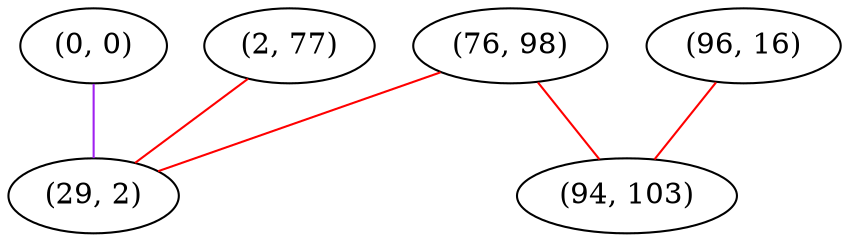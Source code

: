graph "" {
"(76, 98)";
"(0, 0)";
"(2, 77)";
"(96, 16)";
"(29, 2)";
"(94, 103)";
"(76, 98)" -- "(94, 103)"  [color=red, key=0, weight=1];
"(76, 98)" -- "(29, 2)"  [color=red, key=0, weight=1];
"(0, 0)" -- "(29, 2)"  [color=purple, key=0, weight=4];
"(2, 77)" -- "(29, 2)"  [color=red, key=0, weight=1];
"(96, 16)" -- "(94, 103)"  [color=red, key=0, weight=1];
}
